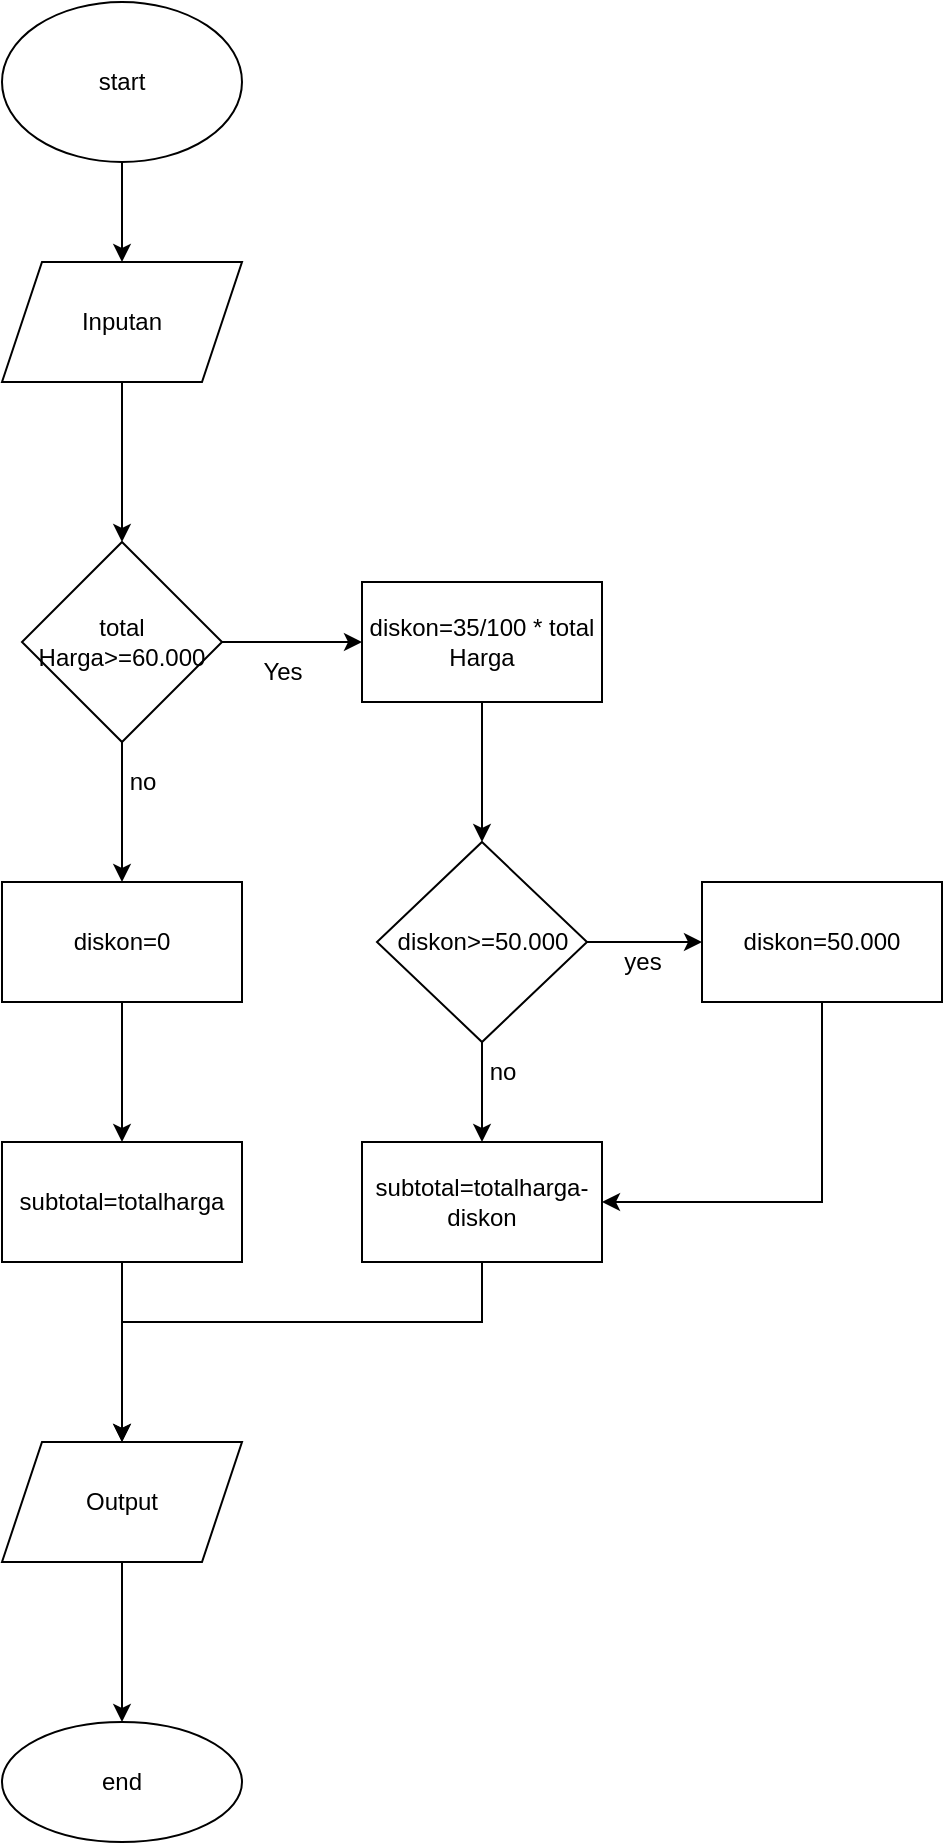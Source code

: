 <mxfile version="20.3.0" type="device"><diagram id="C5RBs43oDa-KdzZeNtuy" name="Page-1"><mxGraphModel dx="1447" dy="938" grid="1" gridSize="10" guides="1" tooltips="1" connect="1" arrows="1" fold="1" page="1" pageScale="1" pageWidth="1600" pageHeight="1200" math="0" shadow="0"><root><mxCell id="WIyWlLk6GJQsqaUBKTNV-0"/><mxCell id="WIyWlLk6GJQsqaUBKTNV-1" parent="WIyWlLk6GJQsqaUBKTNV-0"/><mxCell id="eUdWF_VEhkng5zbx4hiZ-4" value="" style="edgeStyle=orthogonalEdgeStyle;rounded=0;orthogonalLoop=1;jettySize=auto;html=1;" edge="1" parent="WIyWlLk6GJQsqaUBKTNV-1" source="eUdWF_VEhkng5zbx4hiZ-0" target="eUdWF_VEhkng5zbx4hiZ-3"><mxGeometry relative="1" as="geometry"/></mxCell><mxCell id="eUdWF_VEhkng5zbx4hiZ-0" value="start" style="ellipse;whiteSpace=wrap;html=1;" vertex="1" parent="WIyWlLk6GJQsqaUBKTNV-1"><mxGeometry x="590" y="20" width="120" height="80" as="geometry"/></mxCell><mxCell id="eUdWF_VEhkng5zbx4hiZ-6" value="" style="edgeStyle=orthogonalEdgeStyle;rounded=0;orthogonalLoop=1;jettySize=auto;html=1;" edge="1" parent="WIyWlLk6GJQsqaUBKTNV-1" source="eUdWF_VEhkng5zbx4hiZ-3" target="eUdWF_VEhkng5zbx4hiZ-5"><mxGeometry relative="1" as="geometry"/></mxCell><mxCell id="eUdWF_VEhkng5zbx4hiZ-3" value="Inputan" style="shape=parallelogram;perimeter=parallelogramPerimeter;whiteSpace=wrap;html=1;fixedSize=1;" vertex="1" parent="WIyWlLk6GJQsqaUBKTNV-1"><mxGeometry x="590" y="150" width="120" height="60" as="geometry"/></mxCell><mxCell id="eUdWF_VEhkng5zbx4hiZ-10" value="" style="edgeStyle=orthogonalEdgeStyle;rounded=0;orthogonalLoop=1;jettySize=auto;html=1;" edge="1" parent="WIyWlLk6GJQsqaUBKTNV-1" source="eUdWF_VEhkng5zbx4hiZ-5" target="eUdWF_VEhkng5zbx4hiZ-9"><mxGeometry relative="1" as="geometry"/></mxCell><mxCell id="eUdWF_VEhkng5zbx4hiZ-17" value="" style="edgeStyle=orthogonalEdgeStyle;rounded=0;orthogonalLoop=1;jettySize=auto;html=1;" edge="1" parent="WIyWlLk6GJQsqaUBKTNV-1" source="eUdWF_VEhkng5zbx4hiZ-5" target="eUdWF_VEhkng5zbx4hiZ-16"><mxGeometry relative="1" as="geometry"/></mxCell><mxCell id="eUdWF_VEhkng5zbx4hiZ-5" value="total Harga&amp;gt;=60.000" style="rhombus;whiteSpace=wrap;html=1;" vertex="1" parent="WIyWlLk6GJQsqaUBKTNV-1"><mxGeometry x="600" y="290" width="100" height="100" as="geometry"/></mxCell><mxCell id="eUdWF_VEhkng5zbx4hiZ-12" value="" style="edgeStyle=orthogonalEdgeStyle;rounded=0;orthogonalLoop=1;jettySize=auto;html=1;" edge="1" parent="WIyWlLk6GJQsqaUBKTNV-1" source="eUdWF_VEhkng5zbx4hiZ-9" target="eUdWF_VEhkng5zbx4hiZ-11"><mxGeometry relative="1" as="geometry"/></mxCell><mxCell id="eUdWF_VEhkng5zbx4hiZ-9" value="diskon=35/100 * total Harga" style="whiteSpace=wrap;html=1;" vertex="1" parent="WIyWlLk6GJQsqaUBKTNV-1"><mxGeometry x="770" y="310" width="120" height="60" as="geometry"/></mxCell><mxCell id="eUdWF_VEhkng5zbx4hiZ-14" value="" style="edgeStyle=orthogonalEdgeStyle;rounded=0;orthogonalLoop=1;jettySize=auto;html=1;" edge="1" parent="WIyWlLk6GJQsqaUBKTNV-1" source="eUdWF_VEhkng5zbx4hiZ-11" target="eUdWF_VEhkng5zbx4hiZ-13"><mxGeometry relative="1" as="geometry"/></mxCell><mxCell id="eUdWF_VEhkng5zbx4hiZ-22" value="" style="edgeStyle=orthogonalEdgeStyle;rounded=0;orthogonalLoop=1;jettySize=auto;html=1;" edge="1" parent="WIyWlLk6GJQsqaUBKTNV-1" source="eUdWF_VEhkng5zbx4hiZ-11" target="eUdWF_VEhkng5zbx4hiZ-21"><mxGeometry relative="1" as="geometry"/></mxCell><mxCell id="eUdWF_VEhkng5zbx4hiZ-11" value="diskon&amp;gt;=50.000" style="rhombus;whiteSpace=wrap;html=1;" vertex="1" parent="WIyWlLk6GJQsqaUBKTNV-1"><mxGeometry x="777.5" y="440" width="105" height="100" as="geometry"/></mxCell><mxCell id="eUdWF_VEhkng5zbx4hiZ-25" style="edgeStyle=orthogonalEdgeStyle;rounded=0;orthogonalLoop=1;jettySize=auto;html=1;entryX=1;entryY=0.5;entryDx=0;entryDy=0;" edge="1" parent="WIyWlLk6GJQsqaUBKTNV-1" source="eUdWF_VEhkng5zbx4hiZ-13" target="eUdWF_VEhkng5zbx4hiZ-21"><mxGeometry relative="1" as="geometry"><Array as="points"><mxPoint x="1000" y="620"/></Array></mxGeometry></mxCell><mxCell id="eUdWF_VEhkng5zbx4hiZ-13" value="diskon=50.000" style="whiteSpace=wrap;html=1;" vertex="1" parent="WIyWlLk6GJQsqaUBKTNV-1"><mxGeometry x="940" y="460" width="120" height="60" as="geometry"/></mxCell><mxCell id="eUdWF_VEhkng5zbx4hiZ-15" value="Yes" style="text;html=1;align=center;verticalAlign=middle;resizable=0;points=[];autosize=1;strokeColor=none;fillColor=none;" vertex="1" parent="WIyWlLk6GJQsqaUBKTNV-1"><mxGeometry x="710" y="340" width="40" height="30" as="geometry"/></mxCell><mxCell id="eUdWF_VEhkng5zbx4hiZ-20" value="" style="edgeStyle=orthogonalEdgeStyle;rounded=0;orthogonalLoop=1;jettySize=auto;html=1;" edge="1" parent="WIyWlLk6GJQsqaUBKTNV-1" source="eUdWF_VEhkng5zbx4hiZ-16" target="eUdWF_VEhkng5zbx4hiZ-19"><mxGeometry relative="1" as="geometry"/></mxCell><mxCell id="eUdWF_VEhkng5zbx4hiZ-16" value="diskon=0" style="whiteSpace=wrap;html=1;" vertex="1" parent="WIyWlLk6GJQsqaUBKTNV-1"><mxGeometry x="590" y="460" width="120" height="60" as="geometry"/></mxCell><mxCell id="eUdWF_VEhkng5zbx4hiZ-18" value="no" style="text;html=1;align=center;verticalAlign=middle;resizable=0;points=[];autosize=1;strokeColor=none;fillColor=none;" vertex="1" parent="WIyWlLk6GJQsqaUBKTNV-1"><mxGeometry x="640" y="395" width="40" height="30" as="geometry"/></mxCell><mxCell id="eUdWF_VEhkng5zbx4hiZ-27" style="edgeStyle=orthogonalEdgeStyle;rounded=0;orthogonalLoop=1;jettySize=auto;html=1;entryX=0.5;entryY=0;entryDx=0;entryDy=0;" edge="1" parent="WIyWlLk6GJQsqaUBKTNV-1" source="eUdWF_VEhkng5zbx4hiZ-19"><mxGeometry relative="1" as="geometry"><mxPoint x="650" y="740" as="targetPoint"/></mxGeometry></mxCell><mxCell id="eUdWF_VEhkng5zbx4hiZ-19" value="subtotal=totalharga" style="whiteSpace=wrap;html=1;" vertex="1" parent="WIyWlLk6GJQsqaUBKTNV-1"><mxGeometry x="590" y="590" width="120" height="60" as="geometry"/></mxCell><mxCell id="eUdWF_VEhkng5zbx4hiZ-29" style="edgeStyle=orthogonalEdgeStyle;rounded=0;orthogonalLoop=1;jettySize=auto;html=1;entryX=0.5;entryY=0;entryDx=0;entryDy=0;" edge="1" parent="WIyWlLk6GJQsqaUBKTNV-1" source="eUdWF_VEhkng5zbx4hiZ-21" target="eUdWF_VEhkng5zbx4hiZ-28"><mxGeometry relative="1" as="geometry"><Array as="points"><mxPoint x="830" y="680"/><mxPoint x="650" y="680"/></Array></mxGeometry></mxCell><mxCell id="eUdWF_VEhkng5zbx4hiZ-21" value="subtotal=totalharga-diskon" style="whiteSpace=wrap;html=1;" vertex="1" parent="WIyWlLk6GJQsqaUBKTNV-1"><mxGeometry x="770" y="590" width="120" height="60" as="geometry"/></mxCell><mxCell id="eUdWF_VEhkng5zbx4hiZ-23" value="yes&lt;br&gt;" style="text;html=1;align=center;verticalAlign=middle;resizable=0;points=[];autosize=1;strokeColor=none;fillColor=none;" vertex="1" parent="WIyWlLk6GJQsqaUBKTNV-1"><mxGeometry x="890" y="485" width="40" height="30" as="geometry"/></mxCell><mxCell id="eUdWF_VEhkng5zbx4hiZ-24" value="no" style="text;html=1;align=center;verticalAlign=middle;resizable=0;points=[];autosize=1;strokeColor=none;fillColor=none;" vertex="1" parent="WIyWlLk6GJQsqaUBKTNV-1"><mxGeometry x="820" y="540" width="40" height="30" as="geometry"/></mxCell><mxCell id="eUdWF_VEhkng5zbx4hiZ-31" value="" style="edgeStyle=orthogonalEdgeStyle;rounded=0;orthogonalLoop=1;jettySize=auto;html=1;" edge="1" parent="WIyWlLk6GJQsqaUBKTNV-1" source="eUdWF_VEhkng5zbx4hiZ-28" target="eUdWF_VEhkng5zbx4hiZ-30"><mxGeometry relative="1" as="geometry"/></mxCell><mxCell id="eUdWF_VEhkng5zbx4hiZ-28" value="Output" style="shape=parallelogram;perimeter=parallelogramPerimeter;whiteSpace=wrap;html=1;fixedSize=1;" vertex="1" parent="WIyWlLk6GJQsqaUBKTNV-1"><mxGeometry x="590" y="740" width="120" height="60" as="geometry"/></mxCell><mxCell id="eUdWF_VEhkng5zbx4hiZ-30" value="end" style="ellipse;whiteSpace=wrap;html=1;" vertex="1" parent="WIyWlLk6GJQsqaUBKTNV-1"><mxGeometry x="590" y="880" width="120" height="60" as="geometry"/></mxCell></root></mxGraphModel></diagram></mxfile>